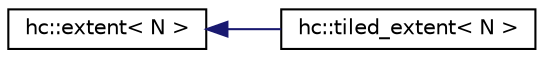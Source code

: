 digraph "Graphical Class Hierarchy"
{
  edge [fontname="Helvetica",fontsize="10",labelfontname="Helvetica",labelfontsize="10"];
  node [fontname="Helvetica",fontsize="10",shape=record];
  rankdir="LR";
  Node1 [label="hc::extent\< N \>",height=0.2,width=0.4,color="black", fillcolor="white", style="filled",URL="$classhc_1_1extent.html",tooltip="Represents a unique position in N-dimensional space. "];
  Node1 -> Node2 [dir="back",color="midnightblue",fontsize="10",style="solid",fontname="Helvetica"];
  Node2 [label="hc::tiled_extent\< N \>",height=0.2,width=0.4,color="black", fillcolor="white", style="filled",URL="$classhc_1_1tiled__extent.html",tooltip="Represents an extent subdivided into tiles. "];
}
